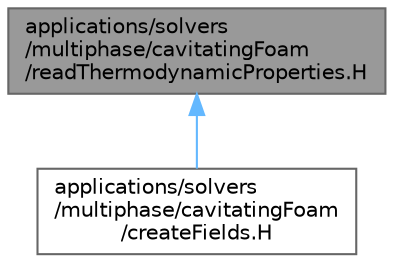 digraph "applications/solvers/multiphase/cavitatingFoam/readThermodynamicProperties.H"
{
 // LATEX_PDF_SIZE
  bgcolor="transparent";
  edge [fontname=Helvetica,fontsize=10,labelfontname=Helvetica,labelfontsize=10];
  node [fontname=Helvetica,fontsize=10,shape=box,height=0.2,width=0.4];
  Node1 [id="Node000001",label="applications/solvers\l/multiphase/cavitatingFoam\l/readThermodynamicProperties.H",height=0.2,width=0.4,color="gray40", fillcolor="grey60", style="filled", fontcolor="black",tooltip=" "];
  Node1 -> Node2 [id="edge1_Node000001_Node000002",dir="back",color="steelblue1",style="solid",tooltip=" "];
  Node2 [id="Node000002",label="applications/solvers\l/multiphase/cavitatingFoam\l/createFields.H",height=0.2,width=0.4,color="grey40", fillcolor="white", style="filled",URL="$solvers_2multiphase_2cavitatingFoam_2createFields_8H.html",tooltip=" "];
}
